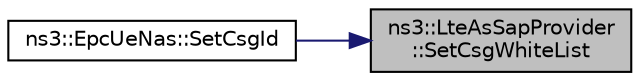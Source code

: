 digraph "ns3::LteAsSapProvider::SetCsgWhiteList"
{
 // LATEX_PDF_SIZE
  edge [fontname="Helvetica",fontsize="10",labelfontname="Helvetica",labelfontsize="10"];
  node [fontname="Helvetica",fontsize="10",shape=record];
  rankdir="RL";
  Node1 [label="ns3::LteAsSapProvider\l::SetCsgWhiteList",height=0.2,width=0.4,color="black", fillcolor="grey75", style="filled", fontcolor="black",tooltip="Set the selected Closed Subscriber Group subscription list to be used for cell selection."];
  Node1 -> Node2 [dir="back",color="midnightblue",fontsize="10",style="solid",fontname="Helvetica"];
  Node2 [label="ns3::EpcUeNas::SetCsgId",height=0.2,width=0.4,color="black", fillcolor="white", style="filled",URL="$classns3_1_1_epc_ue_nas.html#abafeec8cbdf8bc001a5c9574e5e9ff02",tooltip=" "];
}

